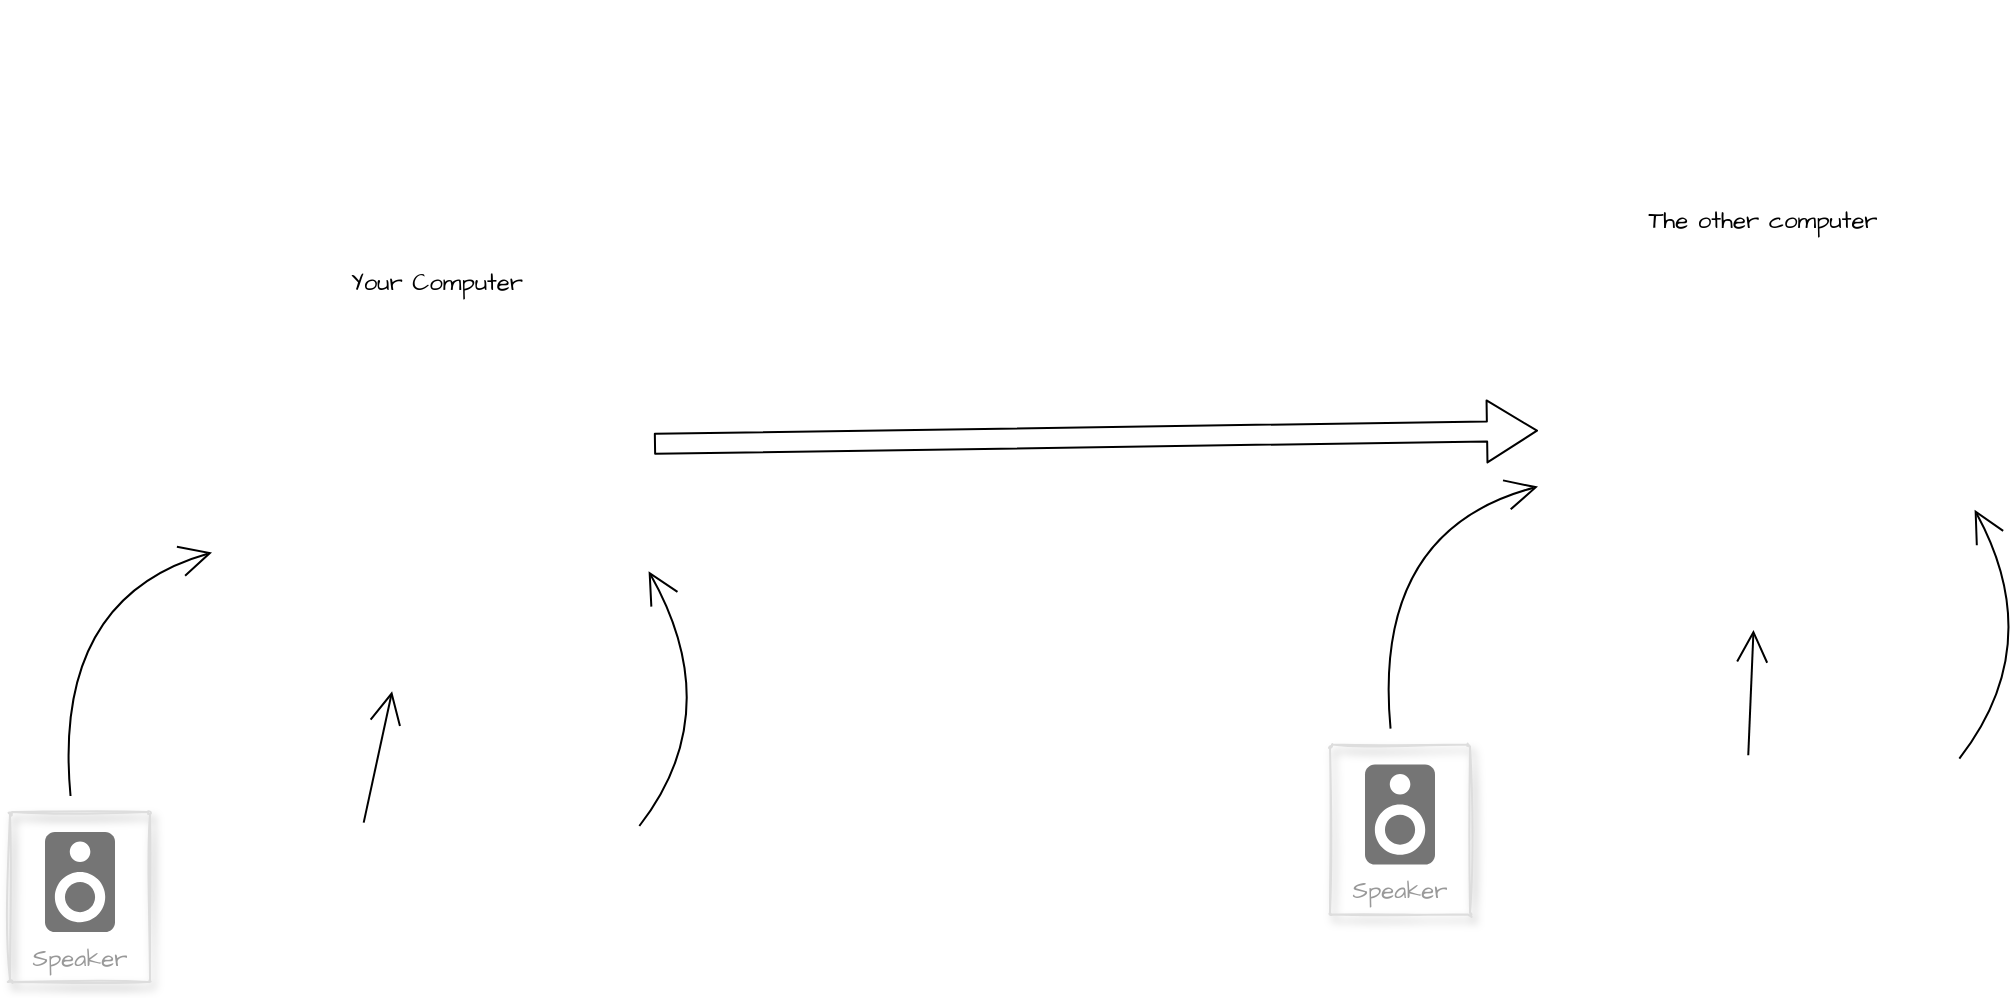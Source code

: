 <mxfile version="20.2.3" type="device" pages="2"><diagram id="OZQ793R6rnY-U6DeA2eG" name="Page-1"><mxGraphModel dx="2785" dy="1044" grid="0" gridSize="10" guides="1" tooltips="1" connect="1" arrows="1" fold="1" page="0" pageScale="1" pageWidth="827" pageHeight="1169" math="0" shadow="0"><root><mxCell id="0"/><mxCell id="1" parent="0"/><mxCell id="QvvyXMR4rzcN9wWP2kk7-1" value="&lt;font data-font-src=&quot;https://fonts.googleapis.com/css?family=Architects+Daughter&quot; face=&quot;Architects Daughter&quot;&gt;Your Computer&lt;/font&gt;" style="shape=mxgraph.cisco.computers_and_peripherals.pc;html=1;pointerEvents=1;dashed=0;fillColor=none;strokeColor=#ffffff;strokeWidth=1;verticalLabelPosition=top;verticalAlign=bottom;align=center;outlineConnect=0;hachureGap=4;sketch=1;labelPosition=center;" vertex="1" parent="1"><mxGeometry x="-398" y="313" width="208" height="186.67" as="geometry"/></mxCell><mxCell id="QvvyXMR4rzcN9wWP2kk7-4" value="" style="points=[[0,0.5,0],[0.19,0.02,0],[0.59,0,0],[0.985,0.02,0],[1,0.5,0],[0.985,0.98,0],[0.59,1,0],[0.19,0.98,0]];verticalLabelPosition=bottom;sketch=0;html=1;verticalAlign=top;aspect=fixed;align=center;pointerEvents=1;shape=mxgraph.cisco19.camera;fillColor=none;strokeColor=none;hachureGap=4;fontFamily=Architects Daughter;fontSource=https%3A%2F%2Ffonts.googleapis.com%2Fcss%3Ffamily%3DArchitects%2BDaughter;fontColor=#FFFFFF;" vertex="1" parent="1"><mxGeometry x="-356" y="162" width="90" height="50" as="geometry"/></mxCell><mxCell id="QvvyXMR4rzcN9wWP2kk7-14" style="edgeStyle=none;curved=1;rounded=0;orthogonalLoop=1;jettySize=auto;html=1;entryX=1.011;entryY=0.721;entryDx=0;entryDy=0;entryPerimeter=0;fontFamily=Architects Daughter;fontSource=https%3A%2F%2Ffonts.googleapis.com%2Fcss%3Ffamily%3DArchitects%2BDaughter;fontColor=#FFFFFF;endArrow=open;startSize=14;endSize=14;sourcePerimeterSpacing=8;targetPerimeterSpacing=8;" edge="1" parent="1" source="QvvyXMR4rzcN9wWP2kk7-6" target="QvvyXMR4rzcN9wWP2kk7-1"><mxGeometry relative="1" as="geometry"><Array as="points"><mxPoint x="-148" y="518"/></Array></mxGeometry></mxCell><mxCell id="QvvyXMR4rzcN9wWP2kk7-6" value="camera" style="html=1;verticalLabelPosition=bottom;align=center;labelBackgroundColor=none;verticalAlign=top;strokeWidth=1;strokeColor=#FFFFFF;shadow=0;dashed=0;shape=mxgraph.ios7.icons.camera;sketch=1;hachureGap=4;fontFamily=Architects Daughter;fontSource=https%3A%2F%2Ffonts.googleapis.com%2Fcss%3Ffamily%3DArchitects%2BDaughter;fontColor=#FFFFFF;fillColor=none;" vertex="1" parent="1"><mxGeometry x="-239" y="583.0" width="54" height="34.6" as="geometry"/></mxCell><mxCell id="QvvyXMR4rzcN9wWP2kk7-7" value="Microphone" style="html=1;verticalLabelPosition=bottom;align=center;labelBackgroundColor=none;verticalAlign=top;strokeWidth=1;strokeColor=#FFFFFF;shadow=0;dashed=0;shape=mxgraph.ios7.icons.microphone;sketch=1;hachureGap=4;fontFamily=Architects Daughter;fontSource=https%3A%2F%2Ffonts.googleapis.com%2Fcss%3Ffamily%3DArchitects%2BDaughter;fontColor=#FFFFFF;fillColor=none;" vertex="1" parent="1"><mxGeometry x="-349" y="581.3" width="26" height="38" as="geometry"/></mxCell><mxCell id="QvvyXMR4rzcN9wWP2kk7-15" style="edgeStyle=none;curved=1;rounded=0;orthogonalLoop=1;jettySize=auto;html=1;fontFamily=Architects Daughter;fontSource=https%3A%2F%2Ffonts.googleapis.com%2Fcss%3Ffamily%3DArchitects%2BDaughter;fontColor=#FFFFFF;endArrow=open;startSize=14;endSize=14;sourcePerimeterSpacing=8;targetPerimeterSpacing=8;" edge="1" parent="1" source="QvvyXMR4rzcN9wWP2kk7-8" target="QvvyXMR4rzcN9wWP2kk7-1"><mxGeometry relative="1" as="geometry"><Array as="points"><mxPoint x="-486" y="461"/></Array></mxGeometry></mxCell><mxCell id="QvvyXMR4rzcN9wWP2kk7-8" value="Speaker" style="strokeColor=#dddddd;shadow=1;strokeWidth=1;rounded=1;absoluteArcSize=1;arcSize=2;labelPosition=center;verticalLabelPosition=middle;align=center;verticalAlign=bottom;spacingLeft=0;fontColor=#999999;fontSize=12;whiteSpace=wrap;spacingBottom=2;sketch=1;hachureGap=4;fontFamily=Architects Daughter;fontSource=https%3A%2F%2Ffonts.googleapis.com%2Fcss%3Ffamily%3DArchitects%2BDaughter;fillColor=none;" vertex="1" parent="1"><mxGeometry x="-507" y="568" width="70" height="85" as="geometry"/></mxCell><mxCell id="QvvyXMR4rzcN9wWP2kk7-9" value="" style="sketch=0;dashed=0;connectable=0;html=1;fillColor=#757575;strokeColor=none;shape=mxgraph.gcp2.speaker;part=1;hachureGap=4;fontFamily=Architects Daughter;fontSource=https%3A%2F%2Ffonts.googleapis.com%2Fcss%3Ffamily%3DArchitects%2BDaughter;fontColor=#FFFFFF;" vertex="1" parent="QvvyXMR4rzcN9wWP2kk7-8"><mxGeometry x="0.5" width="35" height="50" relative="1" as="geometry"><mxPoint x="-17.5" y="10" as="offset"/></mxGeometry></mxCell><mxCell id="QvvyXMR4rzcN9wWP2kk7-16" value="" style="edgeStyle=none;orthogonalLoop=1;jettySize=auto;html=1;rounded=0;fontFamily=Architects Daughter;fontSource=https%3A%2F%2Ffonts.googleapis.com%2Fcss%3Ffamily%3DArchitects%2BDaughter;fontColor=#FFFFFF;endArrow=open;startSize=14;endSize=14;sourcePerimeterSpacing=8;targetPerimeterSpacing=8;curved=1;" edge="1" parent="1" source="QvvyXMR4rzcN9wWP2kk7-7" target="QvvyXMR4rzcN9wWP2kk7-1"><mxGeometry width="120" relative="1" as="geometry"><mxPoint x="-486" y="514" as="sourcePoint"/><mxPoint x="-366" y="514" as="targetPoint"/><Array as="points"/></mxGeometry></mxCell><mxCell id="QvvyXMR4rzcN9wWP2kk7-20" value="&lt;font data-font-src=&quot;https://fonts.googleapis.com/css?family=Architects+Daughter&quot; face=&quot;Architects Daughter&quot;&gt;The other computer&lt;/font&gt;" style="shape=mxgraph.cisco.computers_and_peripherals.pc;html=1;pointerEvents=1;dashed=0;fillColor=none;strokeColor=#ffffff;strokeWidth=1;verticalLabelPosition=top;verticalAlign=bottom;align=center;outlineConnect=0;hachureGap=4;sketch=1;labelPosition=center;" vertex="1" parent="1"><mxGeometry x="265" y="282.3" width="208" height="186.67" as="geometry"/></mxCell><mxCell id="QvvyXMR4rzcN9wWP2kk7-21" style="edgeStyle=none;curved=1;rounded=0;orthogonalLoop=1;jettySize=auto;html=1;entryX=1.011;entryY=0.721;entryDx=0;entryDy=0;entryPerimeter=0;fontFamily=Architects Daughter;fontSource=https%3A%2F%2Ffonts.googleapis.com%2Fcss%3Ffamily%3DArchitects%2BDaughter;fontColor=#FFFFFF;endArrow=open;startSize=14;endSize=14;sourcePerimeterSpacing=8;targetPerimeterSpacing=8;" edge="1" parent="1" source="QvvyXMR4rzcN9wWP2kk7-22" target="QvvyXMR4rzcN9wWP2kk7-20"><mxGeometry relative="1" as="geometry"><Array as="points"><mxPoint x="512" y="484.3"/></Array></mxGeometry></mxCell><mxCell id="QvvyXMR4rzcN9wWP2kk7-22" value="camera" style="html=1;verticalLabelPosition=bottom;align=center;labelBackgroundColor=none;verticalAlign=top;strokeWidth=1;strokeColor=#FFFFFF;shadow=0;dashed=0;shape=mxgraph.ios7.icons.camera;sketch=1;hachureGap=4;fontFamily=Architects Daughter;fontSource=https%3A%2F%2Ffonts.googleapis.com%2Fcss%3Ffamily%3DArchitects%2BDaughter;fontColor=#FFFFFF;fillColor=none;" vertex="1" parent="1"><mxGeometry x="421" y="549.3" width="54" height="34.6" as="geometry"/></mxCell><mxCell id="QvvyXMR4rzcN9wWP2kk7-23" value="Microphone" style="html=1;verticalLabelPosition=bottom;align=center;labelBackgroundColor=none;verticalAlign=top;strokeWidth=1;strokeColor=#FFFFFF;shadow=0;dashed=0;shape=mxgraph.ios7.icons.microphone;sketch=1;hachureGap=4;fontFamily=Architects Daughter;fontSource=https%3A%2F%2Ffonts.googleapis.com%2Fcss%3Ffamily%3DArchitects%2BDaughter;fontColor=#FFFFFF;fillColor=none;" vertex="1" parent="1"><mxGeometry x="348" y="547.6" width="26" height="38" as="geometry"/></mxCell><mxCell id="QvvyXMR4rzcN9wWP2kk7-24" style="edgeStyle=none;curved=1;rounded=0;orthogonalLoop=1;jettySize=auto;html=1;fontFamily=Architects Daughter;fontSource=https%3A%2F%2Ffonts.googleapis.com%2Fcss%3Ffamily%3DArchitects%2BDaughter;fontColor=#FFFFFF;endArrow=open;startSize=14;endSize=14;sourcePerimeterSpacing=8;targetPerimeterSpacing=8;" edge="1" parent="1" source="QvvyXMR4rzcN9wWP2kk7-25" target="QvvyXMR4rzcN9wWP2kk7-20"><mxGeometry relative="1" as="geometry"><Array as="points"><mxPoint x="174" y="427.3"/></Array></mxGeometry></mxCell><mxCell id="QvvyXMR4rzcN9wWP2kk7-25" value="Speaker" style="strokeColor=#dddddd;shadow=1;strokeWidth=1;rounded=1;absoluteArcSize=1;arcSize=2;labelPosition=center;verticalLabelPosition=middle;align=center;verticalAlign=bottom;spacingLeft=0;fontColor=#999999;fontSize=12;whiteSpace=wrap;spacingBottom=2;sketch=1;hachureGap=4;fontFamily=Architects Daughter;fontSource=https%3A%2F%2Ffonts.googleapis.com%2Fcss%3Ffamily%3DArchitects%2BDaughter;fillColor=none;" vertex="1" parent="1"><mxGeometry x="153" y="534.3" width="70" height="85" as="geometry"/></mxCell><mxCell id="QvvyXMR4rzcN9wWP2kk7-26" value="" style="sketch=0;dashed=0;connectable=0;html=1;fillColor=#757575;strokeColor=none;shape=mxgraph.gcp2.speaker;part=1;hachureGap=4;fontFamily=Architects Daughter;fontSource=https%3A%2F%2Ffonts.googleapis.com%2Fcss%3Ffamily%3DArchitects%2BDaughter;fontColor=#FFFFFF;" vertex="1" parent="QvvyXMR4rzcN9wWP2kk7-25"><mxGeometry x="0.5" width="35" height="50" relative="1" as="geometry"><mxPoint x="-17.5" y="10" as="offset"/></mxGeometry></mxCell><mxCell id="QvvyXMR4rzcN9wWP2kk7-27" value="" style="edgeStyle=none;orthogonalLoop=1;jettySize=auto;html=1;rounded=0;fontFamily=Architects Daughter;fontSource=https%3A%2F%2Ffonts.googleapis.com%2Fcss%3Ffamily%3DArchitects%2BDaughter;fontColor=#FFFFFF;endArrow=open;startSize=14;endSize=14;sourcePerimeterSpacing=8;targetPerimeterSpacing=8;curved=1;" edge="1" parent="1" source="QvvyXMR4rzcN9wWP2kk7-23" target="QvvyXMR4rzcN9wWP2kk7-20"><mxGeometry width="120" relative="1" as="geometry"><mxPoint x="174" y="480.3" as="sourcePoint"/><mxPoint x="294" y="480.3" as="targetPoint"/><Array as="points"/></mxGeometry></mxCell><mxCell id="QvvyXMR4rzcN9wWP2kk7-28" value="" style="edgeStyle=none;orthogonalLoop=1;jettySize=auto;html=1;shape=flexArrow;rounded=1;startSize=8;endSize=8;fontFamily=Architects Daughter;fontSource=https%3A%2F%2Ffonts.googleapis.com%2Fcss%3Ffamily%3DArchitects%2BDaughter;fontColor=#FFFFFF;endArrow=open;sourcePerimeterSpacing=8;targetPerimeterSpacing=8;curved=1;exitX=1.024;exitY=0.38;exitDx=0;exitDy=0;exitPerimeter=0;" edge="1" parent="1" source="QvvyXMR4rzcN9wWP2kk7-1" target="QvvyXMR4rzcN9wWP2kk7-20"><mxGeometry width="140" relative="1" as="geometry"><mxPoint x="1" y="450" as="sourcePoint"/><mxPoint x="141" y="450" as="targetPoint"/><Array as="points"/></mxGeometry></mxCell></root></mxGraphModel></diagram><diagram name="Copy of Page-1" id="4mkYtFhUFpqLB0H2aZn4"><mxGraphModel dx="3943" dy="2053" grid="0" gridSize="10" guides="1" tooltips="1" connect="1" arrows="1" fold="1" page="0" pageScale="1" pageWidth="827" pageHeight="1169" math="0" shadow="0"><root><mxCell id="LURJaBZs7qJb_lsqh4Qf-0"/><mxCell id="LURJaBZs7qJb_lsqh4Qf-1" parent="LURJaBZs7qJb_lsqh4Qf-0"/><mxCell id="sMBpQMi7EmXb3lQ1TnFq-13" style="edgeStyle=none;curved=1;rounded=0;orthogonalLoop=1;jettySize=auto;html=1;fontFamily=Architects Daughter;fontSource=https%3A%2F%2Ffonts.googleapis.com%2Fcss%3Ffamily%3DArchitects%2BDaughter;fontColor=#FFFFFF;endArrow=open;startSize=14;endSize=14;sourcePerimeterSpacing=8;targetPerimeterSpacing=8;" edge="1" parent="LURJaBZs7qJb_lsqh4Qf-1" source="LURJaBZs7qJb_lsqh4Qf-2" target="sMBpQMi7EmXb3lQ1TnFq-12"><mxGeometry relative="1" as="geometry"/></mxCell><mxCell id="LURJaBZs7qJb_lsqh4Qf-2" value="&lt;font data-font-src=&quot;https://fonts.googleapis.com/css?family=Architects+Daughter&quot; face=&quot;Architects Daughter&quot;&gt;Your Computer&lt;/font&gt;" style="shape=mxgraph.cisco.computers_and_peripherals.pc;html=1;pointerEvents=1;dashed=0;fillColor=none;strokeColor=#ffffff;strokeWidth=1;verticalLabelPosition=top;verticalAlign=bottom;align=center;outlineConnect=0;hachureGap=4;sketch=1;labelPosition=center;" vertex="1" parent="LURJaBZs7qJb_lsqh4Qf-1"><mxGeometry x="-398" y="313" width="208" height="186.67" as="geometry"/></mxCell><mxCell id="LURJaBZs7qJb_lsqh4Qf-3" value="" style="points=[[0,0.5,0],[0.19,0.02,0],[0.59,0,0],[0.985,0.02,0],[1,0.5,0],[0.985,0.98,0],[0.59,1,0],[0.19,0.98,0]];verticalLabelPosition=bottom;sketch=0;html=1;verticalAlign=top;aspect=fixed;align=center;pointerEvents=1;shape=mxgraph.cisco19.camera;fillColor=none;strokeColor=none;hachureGap=4;fontFamily=Architects Daughter;fontSource=https%3A%2F%2Ffonts.googleapis.com%2Fcss%3Ffamily%3DArchitects%2BDaughter;fontColor=#FFFFFF;" vertex="1" parent="LURJaBZs7qJb_lsqh4Qf-1"><mxGeometry x="-356" y="162" width="90" height="50" as="geometry"/></mxCell><mxCell id="LURJaBZs7qJb_lsqh4Qf-4" style="edgeStyle=none;curved=1;rounded=0;orthogonalLoop=1;jettySize=auto;html=1;entryX=1.011;entryY=0.721;entryDx=0;entryDy=0;entryPerimeter=0;fontFamily=Architects Daughter;fontSource=https%3A%2F%2Ffonts.googleapis.com%2Fcss%3Ffamily%3DArchitects%2BDaughter;fontColor=#FFFFFF;endArrow=open;startSize=14;endSize=14;sourcePerimeterSpacing=8;targetPerimeterSpacing=8;" edge="1" parent="LURJaBZs7qJb_lsqh4Qf-1" source="LURJaBZs7qJb_lsqh4Qf-5" target="LURJaBZs7qJb_lsqh4Qf-2"><mxGeometry relative="1" as="geometry"><Array as="points"><mxPoint x="-148" y="518"/></Array></mxGeometry></mxCell><mxCell id="LURJaBZs7qJb_lsqh4Qf-5" value="camera" style="html=1;verticalLabelPosition=bottom;align=center;labelBackgroundColor=none;verticalAlign=top;strokeWidth=1;strokeColor=#FFFFFF;shadow=0;dashed=0;shape=mxgraph.ios7.icons.camera;sketch=1;hachureGap=4;fontFamily=Architects Daughter;fontSource=https%3A%2F%2Ffonts.googleapis.com%2Fcss%3Ffamily%3DArchitects%2BDaughter;fontColor=#FFFFFF;fillColor=none;" vertex="1" parent="LURJaBZs7qJb_lsqh4Qf-1"><mxGeometry x="-239" y="583.0" width="54" height="34.6" as="geometry"/></mxCell><mxCell id="sMBpQMi7EmXb3lQ1TnFq-0" value="Bluetooth Headset" style="verticalLabelPosition=bottom;shadow=0;dashed=0;align=center;html=1;verticalAlign=top;shape=mxgraph.electrical.radio.headphones;pointerEvents=1;labelBackgroundColor=none;sketch=0;hachureGap=4;fontFamily=Architects Daughter;fontSource=https%3A%2F%2Ffonts.googleapis.com%2Fcss%3Ffamily%3DArchitects%2BDaughter;fontColor=#FFFFFF;strokeColor=#FFFFFF;strokeWidth=1;fillColor=none;" vertex="1" parent="LURJaBZs7qJb_lsqh4Qf-1"><mxGeometry x="-470" y="704" width="66" height="56" as="geometry"/></mxCell><mxCell id="sMBpQMi7EmXb3lQ1TnFq-2" value="" style="html=1;verticalLabelPosition=bottom;align=center;labelBackgroundColor=#ffffff;verticalAlign=top;strokeWidth=1;strokeColor=#FFFFFF;shadow=0;dashed=0;shape=mxgraph.ios7.icons.wifi;pointerEvents=1;sketch=1;hachureGap=4;fontFamily=Architects Daughter;fontSource=https%3A%2F%2Ffonts.googleapis.com%2Fcss%3Ffamily%3DArchitects%2BDaughter;fontColor=#FFFFFF;fillColor=none;" vertex="1" parent="LURJaBZs7qJb_lsqh4Qf-1"><mxGeometry x="-459" y="649" width="49.7" height="41" as="geometry"/></mxCell><mxCell id="sMBpQMi7EmXb3lQ1TnFq-3" value="" style="html=1;verticalLabelPosition=bottom;align=center;labelBackgroundColor=#ffffff;verticalAlign=top;strokeWidth=1;strokeColor=#FFFFFF;shadow=0;dashed=0;shape=mxgraph.ios7.icons.wifi;pointerEvents=1;sketch=1;hachureGap=4;fontFamily=Architects Daughter;fontSource=https%3A%2F%2Ffonts.googleapis.com%2Fcss%3Ffamily%3DArchitects%2BDaughter;fontColor=#FFFFFF;fillColor=none;rotation=-180;" vertex="1" parent="LURJaBZs7qJb_lsqh4Qf-1"><mxGeometry x="-456" y="583.9" width="49.7" height="41" as="geometry"/></mxCell><mxCell id="sMBpQMi7EmXb3lQ1TnFq-5" style="edgeStyle=none;curved=1;rounded=0;orthogonalLoop=1;jettySize=auto;html=1;fontFamily=Architects Daughter;fontSource=https%3A%2F%2Ffonts.googleapis.com%2Fcss%3Ffamily%3DArchitects%2BDaughter;fontColor=#FFFFFF;endArrow=open;startSize=14;endSize=14;sourcePerimeterSpacing=8;targetPerimeterSpacing=8;entryX=-0.01;entryY=0.739;entryDx=0;entryDy=0;entryPerimeter=0;" edge="1" parent="LURJaBZs7qJb_lsqh4Qf-1" source="sMBpQMi7EmXb3lQ1TnFq-4" target="LURJaBZs7qJb_lsqh4Qf-2"><mxGeometry relative="1" as="geometry"><Array as="points"><mxPoint x="-457" y="468"/></Array></mxGeometry></mxCell><mxCell id="sMBpQMi7EmXb3lQ1TnFq-4" value="" style="html=1;verticalLabelPosition=bottom;align=center;labelBackgroundColor=#ffffff;verticalAlign=top;strokeWidth=2;strokeColor=#FFFFFF;shadow=0;dashed=0;shape=mxgraph.ios7.icons.bluetooth;pointerEvents=1;sketch=1;hachureGap=4;fontFamily=Architects Daughter;fontSource=https%3A%2F%2Ffonts.googleapis.com%2Fcss%3Ffamily%3DArchitects%2BDaughter;fontColor=#FFFFFF;fillColor=none;" vertex="1" parent="LURJaBZs7qJb_lsqh4Qf-1"><mxGeometry x="-435" y="544" width="15" height="28.8" as="geometry"/></mxCell><mxCell id="sMBpQMi7EmXb3lQ1TnFq-6" value="batttery" style="html=1;verticalLabelPosition=bottom;align=center;labelBackgroundColor=none;verticalAlign=top;strokeWidth=1;strokeColor=#FFFFFF;shadow=0;dashed=0;shape=mxgraph.ios7.icons.battery;sketch=1;hachureGap=4;fontFamily=Architects Daughter;fontSource=https%3A%2F%2Ffonts.googleapis.com%2Fcss%3Ffamily%3DArchitects%2BDaughter;fontColor=#FFFFFF;fillColor=none;" vertex="1" parent="LURJaBZs7qJb_lsqh4Qf-1"><mxGeometry x="-386" y="726" width="30" height="12" as="geometry"/></mxCell><mxCell id="sMBpQMi7EmXb3lQ1TnFq-7" value="batttery" style="html=1;verticalLabelPosition=bottom;align=center;labelBackgroundColor=none;verticalAlign=top;strokeWidth=1;strokeColor=#FFFFFF;shadow=0;dashed=0;shape=mxgraph.ios7.icons.battery;sketch=1;hachureGap=4;fontFamily=Architects Daughter;fontSource=https%3A%2F%2Ffonts.googleapis.com%2Fcss%3Ffamily%3DArchitects%2BDaughter;fontColor=#FFFFFF;fillColor=none;" vertex="1" parent="LURJaBZs7qJb_lsqh4Qf-1"><mxGeometry x="-435" y="242" width="64" height="27" as="geometry"/></mxCell><mxCell id="sMBpQMi7EmXb3lQ1TnFq-8" value="" style="shape=actor;whiteSpace=wrap;html=1;labelBackgroundColor=none;sketch=1;hachureGap=4;fontFamily=Architects Daughter;fontSource=https%3A%2F%2Ffonts.googleapis.com%2Fcss%3Ffamily%3DArchitects%2BDaughter;fontColor=#FFFFFF;strokeColor=#FFFFFF;strokeWidth=1;fillColor=none;" vertex="1" parent="LURJaBZs7qJb_lsqh4Qf-1"><mxGeometry x="-309" y="726" width="105" height="158" as="geometry"/></mxCell><mxCell id="sMBpQMi7EmXb3lQ1TnFq-9" value="" style="html=1;verticalLabelPosition=bottom;align=center;labelBackgroundColor=#ffffff;verticalAlign=top;strokeWidth=1;strokeColor=#FFFFFF;shadow=0;dashed=0;shape=mxgraph.ios7.icons.wifi;pointerEvents=1;sketch=1;hachureGap=4;fontFamily=Architects Daughter;fontSource=https%3A%2F%2Ffonts.googleapis.com%2Fcss%3Ffamily%3DArchitects%2BDaughter;fontColor=#FFFFFF;fillColor=none;rotation=45;" vertex="1" parent="LURJaBZs7qJb_lsqh4Qf-1"><mxGeometry x="-218.58" y="251.08" width="49.7" height="62" as="geometry"/></mxCell><mxCell id="sMBpQMi7EmXb3lQ1TnFq-10" value="" style="html=1;verticalLabelPosition=bottom;align=center;labelBackgroundColor=#ffffff;verticalAlign=top;strokeWidth=1;strokeColor=#FFFFFF;shadow=0;dashed=0;shape=mxgraph.ios7.icons.wifi;pointerEvents=1;sketch=1;hachureGap=4;fontFamily=Architects Daughter;fontSource=https%3A%2F%2Ffonts.googleapis.com%2Fcss%3Ffamily%3DArchitects%2BDaughter;fontColor=#FFFFFF;fillColor=none;rotation=-140;" vertex="1" parent="LURJaBZs7qJb_lsqh4Qf-1"><mxGeometry x="-172.56" y="192.48" width="56" height="62" as="geometry"/></mxCell><mxCell id="sMBpQMi7EmXb3lQ1TnFq-18" style="edgeStyle=none;curved=1;rounded=0;orthogonalLoop=1;jettySize=auto;html=1;fontFamily=Architects Daughter;fontSource=https%3A%2F%2Ffonts.googleapis.com%2Fcss%3Ffamily%3DArchitects%2BDaughter;fontColor=#FFFFFF;endArrow=open;startSize=14;endSize=14;sourcePerimeterSpacing=8;targetPerimeterSpacing=8;" edge="1" parent="LURJaBZs7qJb_lsqh4Qf-1" source="sMBpQMi7EmXb3lQ1TnFq-11" target="sMBpQMi7EmXb3lQ1TnFq-14"><mxGeometry relative="1" as="geometry"><mxPoint x="93.0" y="178.0" as="targetPoint"/></mxGeometry></mxCell><mxCell id="sMBpQMi7EmXb3lQ1TnFq-11" value="&lt;font color=&quot;#ffffff&quot;&gt;Router&lt;/font&gt;" style="fontColor=#0066CC;verticalAlign=top;verticalLabelPosition=bottom;labelPosition=center;align=center;html=1;outlineConnect=0;fillColor=none;strokeColor=#FFFFFF;gradientColor=none;gradientDirection=north;strokeWidth=1;shape=mxgraph.networks.router;labelBackgroundColor=none;sketch=1;hachureGap=4;fontFamily=Architects Daughter;fontSource=https%3A%2F%2Ffonts.googleapis.com%2Fcss%3Ffamily%3DArchitects%2BDaughter;" vertex="1" parent="LURJaBZs7qJb_lsqh4Qf-1"><mxGeometry x="-116.56" y="176.5" width="56" height="21" as="geometry"/></mxCell><mxCell id="sMBpQMi7EmXb3lQ1TnFq-15" style="edgeStyle=none;curved=1;rounded=0;orthogonalLoop=1;jettySize=auto;html=1;fontFamily=Architects Daughter;fontSource=https%3A%2F%2Ffonts.googleapis.com%2Fcss%3Ffamily%3DArchitects%2BDaughter;fontColor=#FFFFFF;endArrow=open;startSize=14;endSize=14;sourcePerimeterSpacing=8;targetPerimeterSpacing=8;entryX=0.133;entryY=1.048;entryDx=0;entryDy=0;entryPerimeter=0;" edge="1" parent="LURJaBZs7qJb_lsqh4Qf-1" source="sMBpQMi7EmXb3lQ1TnFq-12" target="sMBpQMi7EmXb3lQ1TnFq-14"><mxGeometry relative="1" as="geometry"><mxPoint x="94.8" y="311.77" as="targetPoint"/></mxGeometry></mxCell><mxCell id="sMBpQMi7EmXb3lQ1TnFq-12" value="" style="sketch=1;pointerEvents=1;shadow=0;dashed=0;html=1;strokeColor=default;fillColor=none;aspect=fixed;labelPosition=center;verticalLabelPosition=bottom;verticalAlign=top;align=center;outlineConnect=0;shape=mxgraph.vvd.web_browser;labelBackgroundColor=none;hachureGap=4;fontFamily=Architects Daughter;fontSource=https%3A%2F%2Ffonts.googleapis.com%2Fcss%3Ffamily%3DArchitects%2BDaughter;fontColor=#FFFFFF;" vertex="1" parent="LURJaBZs7qJb_lsqh4Qf-1"><mxGeometry x="-52" y="378" width="94" height="66.74" as="geometry"/></mxCell><mxCell id="sMBpQMi7EmXb3lQ1TnFq-14" value="Hfg Server" style="fontColor=#FFFFFF;verticalAlign=top;verticalLabelPosition=bottom;labelPosition=center;align=center;html=1;outlineConnect=0;fillColor=none;strokeColor=#FFFFFF;gradientColor=none;gradientDirection=north;strokeWidth=1;shape=mxgraph.networks.server;labelBackgroundColor=none;sketch=1;hachureGap=4;fontFamily=Architects Daughter;fontSource=https%3A%2F%2Ffonts.googleapis.com%2Fcss%3Ffamily%3DArchitects%2BDaughter;" vertex="1" parent="LURJaBZs7qJb_lsqh4Qf-1"><mxGeometry x="270" y="128" width="111" height="111" as="geometry"/></mxCell><mxCell id="sMBpQMi7EmXb3lQ1TnFq-33" style="edgeStyle=none;curved=1;rounded=0;orthogonalLoop=1;jettySize=auto;html=1;entryX=0.525;entryY=0.009;entryDx=0;entryDy=0;entryPerimeter=0;fontFamily=Architects Daughter;fontSource=https%3A%2F%2Ffonts.googleapis.com%2Fcss%3Ffamily%3DArchitects%2BDaughter;fontColor=#FFFFFF;endArrow=open;startSize=14;endSize=14;sourcePerimeterSpacing=8;targetPerimeterSpacing=8;" edge="1" parent="LURJaBZs7qJb_lsqh4Qf-1" source="sMBpQMi7EmXb3lQ1TnFq-14" target="sMBpQMi7EmXb3lQ1TnFq-20"><mxGeometry relative="1" as="geometry"><mxPoint x="318.0" y="325" as="sourcePoint"/></mxGeometry></mxCell><mxCell id="sMBpQMi7EmXb3lQ1TnFq-31" value="" style="group" vertex="1" connectable="0" parent="LURJaBZs7qJb_lsqh4Qf-1"><mxGeometry x="95" y="480" width="431" height="330" as="geometry"/></mxCell><mxCell id="sMBpQMi7EmXb3lQ1TnFq-20" value="" style="strokeWidth=1;shadow=0;dashed=0;align=center;html=1;shape=mxgraph.mockup.containers.browserWindow;rSize=0;strokeColor=default;strokeColor2=#008cff;strokeColor3=#c4c4c4;mainText=,;recursiveResize=0;labelBackgroundColor=none;sketch=1;hachureGap=4;fontFamily=Architects Daughter;fontSource=https%3A%2F%2Ffonts.googleapis.com%2Fcss%3Ffamily%3DArchitects%2BDaughter;fontColor=#FFFFFF;fillColor=default;" vertex="1" parent="sMBpQMi7EmXb3lQ1TnFq-31"><mxGeometry width="431" height="330" as="geometry"/></mxCell><mxCell id="sMBpQMi7EmXb3lQ1TnFq-26" value="" style="rounded=0;whiteSpace=wrap;html=1;labelBackgroundColor=none;sketch=1;hachureGap=4;fontFamily=Architects Daughter;fontSource=https%3A%2F%2Ffonts.googleapis.com%2Fcss%3Ffamily%3DArchitects%2BDaughter;fontColor=#FFFFFF;strokeColor=default;strokeWidth=1;fillColor=default;" vertex="1" parent="sMBpQMi7EmXb3lQ1TnFq-20"><mxGeometry x="239.01" y="124" width="163.78" height="185.16" as="geometry"/></mxCell><mxCell id="sMBpQMi7EmXb3lQ1TnFq-25" value="" style="rounded=0;whiteSpace=wrap;html=1;labelBackgroundColor=none;sketch=1;hachureGap=4;fontFamily=Architects Daughter;fontSource=https%3A%2F%2Ffonts.googleapis.com%2Fcss%3Ffamily%3DArchitects%2BDaughter;fontColor=#FFFFFF;strokeColor=default;strokeWidth=1;fillColor=default;" vertex="1" parent="sMBpQMi7EmXb3lQ1TnFq-20"><mxGeometry x="58.038" y="123" width="148.842" height="186.16" as="geometry"/></mxCell><mxCell id="sMBpQMi7EmXb3lQ1TnFq-21" value="Page 1" style="strokeWidth=1;shadow=0;dashed=0;align=center;html=1;shape=mxgraph.mockup.containers.anchor;fontSize=17;fontColor=#666666;align=left;labelBackgroundColor=none;sketch=1;hachureGap=4;fontFamily=Architects Daughter;fontSource=https%3A%2F%2Ffonts.googleapis.com%2Fcss%3Ffamily%3DArchitects%2BDaughter;fillColor=none;" vertex="1" parent="sMBpQMi7EmXb3lQ1TnFq-20"><mxGeometry x="65.998" y="14.001" width="86.2" height="22.579" as="geometry"/></mxCell><mxCell id="sMBpQMi7EmXb3lQ1TnFq-23" value="" style="shape=actor;whiteSpace=wrap;html=1;labelBackgroundColor=none;sketch=1;hachureGap=4;fontFamily=Architects Daughter;fontSource=https%3A%2F%2Ffonts.googleapis.com%2Fcss%3Ffamily%3DArchitects%2BDaughter;fontColor=#FFFFFF;strokeColor=#FFFFFF;strokeWidth=1;fillColor=none;" vertex="1" parent="sMBpQMi7EmXb3lQ1TnFq-20"><mxGeometry x="260.951" y="131.132" width="119.113" height="159.789" as="geometry"/></mxCell><mxCell id="sMBpQMi7EmXb3lQ1TnFq-24" value="" style="shape=actor;whiteSpace=wrap;html=1;labelBackgroundColor=none;sketch=1;hachureGap=4;fontFamily=Architects Daughter;fontSource=https%3A%2F%2Ffonts.googleapis.com%2Fcss%3Ffamily%3DArchitects%2BDaughter;fontColor=#FFFFFF;strokeColor=#FFFFFF;strokeWidth=1;fillColor=none;" vertex="1" parent="sMBpQMi7EmXb3lQ1TnFq-20"><mxGeometry x="73.26" y="134" width="106.979" height="154.32" as="geometry"/></mxCell><mxCell id="sMBpQMi7EmXb3lQ1TnFq-27" value="" style="ellipse;whiteSpace=wrap;html=1;aspect=fixed;labelBackgroundColor=none;sketch=1;hachureGap=4;fontFamily=Architects Daughter;fontSource=https%3A%2F%2Ffonts.googleapis.com%2Fcss%3Ffamily%3DArchitects%2BDaughter;fontColor=#FFFFFF;strokeColor=default;strokeWidth=1;fillColor=#FFFFFF;" vertex="1" parent="sMBpQMi7EmXb3lQ1TnFq-20"><mxGeometry x="184.155" y="293.526" width="22.725" height="22.725" as="geometry"/></mxCell><mxCell id="sMBpQMi7EmXb3lQ1TnFq-28" value="" style="ellipse;whiteSpace=wrap;html=1;aspect=fixed;labelBackgroundColor=none;sketch=1;hachureGap=4;fontFamily=Architects Daughter;fontSource=https%3A%2F%2Ffonts.googleapis.com%2Fcss%3Ffamily%3DArchitects%2BDaughter;fontColor=#FFFFFF;strokeColor=default;strokeWidth=1;fillColor=#FFFFFF;" vertex="1" parent="sMBpQMi7EmXb3lQ1TnFq-31"><mxGeometry x="212.365" y="294.395" width="22.725" height="22.725" as="geometry"/></mxCell><mxCell id="sMBpQMi7EmXb3lQ1TnFq-29" value="" style="ellipse;whiteSpace=wrap;html=1;aspect=fixed;labelBackgroundColor=none;sketch=1;hachureGap=4;fontFamily=Architects Daughter;fontSource=https%3A%2F%2Ffonts.googleapis.com%2Fcss%3Ffamily%3DArchitects%2BDaughter;fontColor=#FFFFFF;strokeColor=#F0F0F0;strokeWidth=1;fillColor=#FFFFFF;" vertex="1" parent="sMBpQMi7EmXb3lQ1TnFq-31"><mxGeometry x="242.927" y="294.395" width="22.725" height="22.725" as="geometry"/></mxCell><mxCell id="sMBpQMi7EmXb3lQ1TnFq-22" value="https://www.draw.io" style="strokeWidth=1;shadow=0;dashed=0;align=center;html=1;shape=mxgraph.mockup.containers.anchor;rSize=0;fontSize=17;fontColor=#666666;align=left;labelBackgroundColor=none;sketch=1;hachureGap=4;fontFamily=Architects Daughter;fontSource=https%3A%2F%2Ffonts.googleapis.com%2Fcss%3Ffamily%3DArchitects%2BDaughter;fillColor=none;" vertex="1" parent="sMBpQMi7EmXb3lQ1TnFq-31"><mxGeometry x="139.003" y="61.995" width="195.909" height="22.579" as="geometry"/></mxCell><mxCell id="sMBpQMi7EmXb3lQ1TnFq-32" value="" style="edgeStyle=none;orthogonalLoop=1;jettySize=auto;html=1;rounded=0;fontFamily=Architects Daughter;fontSource=https%3A%2F%2Ffonts.googleapis.com%2Fcss%3Ffamily%3DArchitects%2BDaughter;fontColor=#FFFFFF;endArrow=open;startSize=14;endSize=14;sourcePerimeterSpacing=8;targetPerimeterSpacing=8;curved=1;" edge="1" parent="LURJaBZs7qJb_lsqh4Qf-1"><mxGeometry width="120" relative="1" as="geometry"><mxPoint x="-431" y="487" as="sourcePoint"/><mxPoint x="-311" y="487" as="targetPoint"/><Array as="points"/></mxGeometry></mxCell><mxCell id="sMBpQMi7EmXb3lQ1TnFq-34" style="edgeStyle=none;curved=1;rounded=0;orthogonalLoop=1;jettySize=auto;html=1;fontFamily=Architects Daughter;fontSource=https%3A%2F%2Ffonts.googleapis.com%2Fcss%3Ffamily%3DArchitects%2BDaughter;fontColor=#FFFFFF;endArrow=open;startSize=14;endSize=14;sourcePerimeterSpacing=8;targetPerimeterSpacing=8;" edge="1" parent="LURJaBZs7qJb_lsqh4Qf-1" source="sMBpQMi7EmXb3lQ1TnFq-35" target="sMBpQMi7EmXb3lQ1TnFq-50"><mxGeometry relative="1" as="geometry"/></mxCell><mxCell id="sMBpQMi7EmXb3lQ1TnFq-35" value="&lt;font data-font-src=&quot;https://fonts.googleapis.com/css?family=Architects+Daughter&quot; face=&quot;Architects Daughter&quot;&gt;Your Computer&lt;/font&gt;" style="shape=mxgraph.cisco.computers_and_peripherals.pc;html=1;pointerEvents=1;dashed=0;fillColor=none;strokeColor=#ffffff;strokeWidth=1;verticalLabelPosition=top;verticalAlign=bottom;align=center;outlineConnect=0;hachureGap=4;sketch=1;labelPosition=center;flipH=1;" vertex="1" parent="LURJaBZs7qJb_lsqh4Qf-1"><mxGeometry x="735" y="348.4" width="208" height="186.67" as="geometry"/></mxCell><mxCell id="sMBpQMi7EmXb3lQ1TnFq-37" style="edgeStyle=none;curved=1;rounded=0;orthogonalLoop=1;jettySize=auto;html=1;fontFamily=Architects Daughter;fontSource=https%3A%2F%2Ffonts.googleapis.com%2Fcss%3Ffamily%3DArchitects%2BDaughter;fontColor=#FFFFFF;endArrow=open;startSize=14;endSize=14;sourcePerimeterSpacing=8;targetPerimeterSpacing=8;" edge="1" parent="LURJaBZs7qJb_lsqh4Qf-1" source="sMBpQMi7EmXb3lQ1TnFq-38" target="sMBpQMi7EmXb3lQ1TnFq-35"><mxGeometry relative="1" as="geometry"><Array as="points"><mxPoint x="937" y="582"/></Array></mxGeometry></mxCell><mxCell id="sMBpQMi7EmXb3lQ1TnFq-38" value="camera" style="html=1;verticalLabelPosition=bottom;align=center;labelBackgroundColor=none;verticalAlign=top;strokeWidth=1;strokeColor=#FFFFFF;shadow=0;dashed=0;shape=mxgraph.ios7.icons.camera;sketch=1;hachureGap=4;fontFamily=Architects Daughter;fontSource=https%3A%2F%2Ffonts.googleapis.com%2Fcss%3Ffamily%3DArchitects%2BDaughter;fontColor=#FFFFFF;fillColor=none;flipH=1;" vertex="1" parent="LURJaBZs7qJb_lsqh4Qf-1"><mxGeometry x="894" y="618.4" width="54" height="34.6" as="geometry"/></mxCell><mxCell id="sMBpQMi7EmXb3lQ1TnFq-39" value="Bluetooth Headset" style="verticalLabelPosition=bottom;shadow=0;dashed=0;align=center;html=1;verticalAlign=top;shape=mxgraph.electrical.radio.headphones;pointerEvents=1;labelBackgroundColor=none;sketch=0;hachureGap=4;fontFamily=Architects Daughter;fontSource=https%3A%2F%2Ffonts.googleapis.com%2Fcss%3Ffamily%3DArchitects%2BDaughter;fontColor=#FFFFFF;strokeColor=#FFFFFF;strokeWidth=1;fillColor=none;flipH=1;" vertex="1" parent="LURJaBZs7qJb_lsqh4Qf-1"><mxGeometry x="1061" y="697" width="66" height="56" as="geometry"/></mxCell><mxCell id="sMBpQMi7EmXb3lQ1TnFq-40" value="" style="html=1;verticalLabelPosition=bottom;align=center;labelBackgroundColor=#ffffff;verticalAlign=top;strokeWidth=1;strokeColor=#FFFFFF;shadow=0;dashed=0;shape=mxgraph.ios7.icons.wifi;pointerEvents=1;sketch=1;hachureGap=4;fontFamily=Architects Daughter;fontSource=https%3A%2F%2Ffonts.googleapis.com%2Fcss%3Ffamily%3DArchitects%2BDaughter;fontColor=#FFFFFF;fillColor=none;flipH=1;" vertex="1" parent="LURJaBZs7qJb_lsqh4Qf-1"><mxGeometry x="1072" y="642" width="49.7" height="41" as="geometry"/></mxCell><mxCell id="sMBpQMi7EmXb3lQ1TnFq-41" value="" style="html=1;verticalLabelPosition=bottom;align=center;labelBackgroundColor=#ffffff;verticalAlign=top;strokeWidth=1;strokeColor=#FFFFFF;shadow=0;dashed=0;shape=mxgraph.ios7.icons.wifi;pointerEvents=1;sketch=1;hachureGap=4;fontFamily=Architects Daughter;fontSource=https%3A%2F%2Ffonts.googleapis.com%2Fcss%3Ffamily%3DArchitects%2BDaughter;fontColor=#FFFFFF;fillColor=none;rotation=-180;flipH=1;" vertex="1" parent="LURJaBZs7qJb_lsqh4Qf-1"><mxGeometry x="1075" y="576.9" width="49.7" height="41" as="geometry"/></mxCell><mxCell id="sMBpQMi7EmXb3lQ1TnFq-42" style="edgeStyle=none;curved=1;rounded=0;orthogonalLoop=1;jettySize=auto;html=1;fontFamily=Architects Daughter;fontSource=https%3A%2F%2Ffonts.googleapis.com%2Fcss%3Ffamily%3DArchitects%2BDaughter;fontColor=#FFFFFF;endArrow=open;startSize=14;endSize=14;sourcePerimeterSpacing=8;targetPerimeterSpacing=8;entryX=-0.01;entryY=0.739;entryDx=0;entryDy=0;entryPerimeter=0;" edge="1" parent="LURJaBZs7qJb_lsqh4Qf-1" source="sMBpQMi7EmXb3lQ1TnFq-43" target="sMBpQMi7EmXb3lQ1TnFq-35"><mxGeometry relative="1" as="geometry"><Array as="points"><mxPoint x="1062" y="479"/></Array></mxGeometry></mxCell><mxCell id="sMBpQMi7EmXb3lQ1TnFq-43" value="" style="html=1;verticalLabelPosition=bottom;align=center;labelBackgroundColor=#ffffff;verticalAlign=top;strokeWidth=2;strokeColor=#FFFFFF;shadow=0;dashed=0;shape=mxgraph.ios7.icons.bluetooth;pointerEvents=1;sketch=1;hachureGap=4;fontFamily=Architects Daughter;fontSource=https%3A%2F%2Ffonts.googleapis.com%2Fcss%3Ffamily%3DArchitects%2BDaughter;fontColor=#FFFFFF;fillColor=none;flipH=1;" vertex="1" parent="LURJaBZs7qJb_lsqh4Qf-1"><mxGeometry x="1096" y="537" width="15" height="28.8" as="geometry"/></mxCell><mxCell id="sMBpQMi7EmXb3lQ1TnFq-44" value="batttery" style="html=1;verticalLabelPosition=bottom;align=center;labelBackgroundColor=none;verticalAlign=top;strokeWidth=1;strokeColor=#FFFFFF;shadow=0;dashed=0;shape=mxgraph.ios7.icons.battery;sketch=1;hachureGap=4;fontFamily=Architects Daughter;fontSource=https%3A%2F%2Ffonts.googleapis.com%2Fcss%3Ffamily%3DArchitects%2BDaughter;fontColor=#FFFFFF;fillColor=none;flipH=1;" vertex="1" parent="LURJaBZs7qJb_lsqh4Qf-1"><mxGeometry x="1145" y="719" width="30" height="12" as="geometry"/></mxCell><mxCell id="sMBpQMi7EmXb3lQ1TnFq-45" value="batttery" style="html=1;verticalLabelPosition=bottom;align=center;labelBackgroundColor=none;verticalAlign=top;strokeWidth=1;strokeColor=#FFFFFF;shadow=0;dashed=0;shape=mxgraph.ios7.icons.battery;sketch=1;hachureGap=4;fontFamily=Architects Daughter;fontSource=https%3A%2F%2Ffonts.googleapis.com%2Fcss%3Ffamily%3DArchitects%2BDaughter;fontColor=#FFFFFF;fillColor=none;flipH=1;" vertex="1" parent="LURJaBZs7qJb_lsqh4Qf-1"><mxGeometry x="914.5" y="289" width="64" height="27" as="geometry"/></mxCell><mxCell id="sMBpQMi7EmXb3lQ1TnFq-46" value="" style="shape=actor;whiteSpace=wrap;html=1;labelBackgroundColor=none;sketch=1;hachureGap=4;fontFamily=Architects Daughter;fontSource=https%3A%2F%2Ffonts.googleapis.com%2Fcss%3Ffamily%3DArchitects%2BDaughter;fontColor=#FFFFFF;strokeColor=#FFFFFF;strokeWidth=1;fillColor=none;flipH=1;" vertex="1" parent="LURJaBZs7qJb_lsqh4Qf-1"><mxGeometry x="894" y="719" width="105" height="158" as="geometry"/></mxCell><mxCell id="sMBpQMi7EmXb3lQ1TnFq-47" value="" style="html=1;verticalLabelPosition=bottom;align=center;labelBackgroundColor=#ffffff;verticalAlign=top;strokeWidth=1;strokeColor=#FFFFFF;shadow=0;dashed=0;shape=mxgraph.ios7.icons.wifi;pointerEvents=1;sketch=1;hachureGap=4;fontFamily=Architects Daughter;fontSource=https%3A%2F%2Ffonts.googleapis.com%2Fcss%3Ffamily%3DArchitects%2BDaughter;fontColor=#FFFFFF;fillColor=none;rotation=135;flipH=1;" vertex="1" parent="LURJaBZs7qJb_lsqh4Qf-1"><mxGeometry x="682" y="222" width="49.7" height="62" as="geometry"/></mxCell><mxCell id="sMBpQMi7EmXb3lQ1TnFq-48" value="" style="html=1;verticalLabelPosition=bottom;align=center;labelBackgroundColor=#ffffff;verticalAlign=top;strokeWidth=1;strokeColor=#FFFFFF;shadow=0;dashed=0;shape=mxgraph.ios7.icons.wifi;pointerEvents=1;sketch=1;hachureGap=4;fontFamily=Architects Daughter;fontSource=https%3A%2F%2Ffonts.googleapis.com%2Fcss%3Ffamily%3DArchitects%2BDaughter;fontColor=#FFFFFF;fillColor=none;rotation=-30;flipH=1;" vertex="1" parent="LURJaBZs7qJb_lsqh4Qf-1"><mxGeometry x="722" y="280" width="56" height="62" as="geometry"/></mxCell><mxCell id="sMBpQMi7EmXb3lQ1TnFq-53" style="edgeStyle=none;curved=1;rounded=0;orthogonalLoop=1;jettySize=auto;html=1;entryX=1;entryY=0.5;entryDx=0;entryDy=0;entryPerimeter=0;fontFamily=Architects Daughter;fontSource=https%3A%2F%2Ffonts.googleapis.com%2Fcss%3Ffamily%3DArchitects%2BDaughter;fontColor=#FFFFFF;endArrow=open;startSize=14;endSize=14;sourcePerimeterSpacing=8;targetPerimeterSpacing=8;" edge="1" parent="LURJaBZs7qJb_lsqh4Qf-1" source="sMBpQMi7EmXb3lQ1TnFq-49" target="sMBpQMi7EmXb3lQ1TnFq-14"><mxGeometry relative="1" as="geometry"/></mxCell><mxCell id="sMBpQMi7EmXb3lQ1TnFq-49" value="&lt;font color=&quot;#ffffff&quot;&gt;Router&lt;/font&gt;" style="fontColor=#0066CC;verticalAlign=top;verticalLabelPosition=bottom;labelPosition=center;align=center;html=1;outlineConnect=0;fillColor=none;strokeColor=#FFFFFF;gradientColor=none;gradientDirection=north;strokeWidth=1;shape=mxgraph.networks.router;labelBackgroundColor=none;sketch=1;hachureGap=4;fontFamily=Architects Daughter;fontSource=https%3A%2F%2Ffonts.googleapis.com%2Fcss%3Ffamily%3DArchitects%2BDaughter;flipH=1;" vertex="1" parent="LURJaBZs7qJb_lsqh4Qf-1"><mxGeometry x="630" y="183" width="56" height="21" as="geometry"/></mxCell><mxCell id="sMBpQMi7EmXb3lQ1TnFq-54" style="edgeStyle=none;curved=1;rounded=0;orthogonalLoop=1;jettySize=auto;html=1;fontFamily=Architects Daughter;fontSource=https%3A%2F%2Ffonts.googleapis.com%2Fcss%3Ffamily%3DArchitects%2BDaughter;fontColor=#FFFFFF;endArrow=open;startSize=14;endSize=14;sourcePerimeterSpacing=8;targetPerimeterSpacing=8;" edge="1" parent="LURJaBZs7qJb_lsqh4Qf-1" source="sMBpQMi7EmXb3lQ1TnFq-50" target="sMBpQMi7EmXb3lQ1TnFq-14"><mxGeometry relative="1" as="geometry"/></mxCell><mxCell id="sMBpQMi7EmXb3lQ1TnFq-50" value="" style="sketch=1;pointerEvents=1;shadow=0;dashed=0;html=1;strokeColor=default;fillColor=none;aspect=fixed;labelPosition=center;verticalLabelPosition=bottom;verticalAlign=top;align=center;outlineConnect=0;shape=mxgraph.vvd.web_browser;labelBackgroundColor=none;hachureGap=4;fontFamily=Architects Daughter;fontSource=https%3A%2F%2Ffonts.googleapis.com%2Fcss%3Ffamily%3DArchitects%2BDaughter;fontColor=#FFFFFF;flipH=1;" vertex="1" parent="LURJaBZs7qJb_lsqh4Qf-1"><mxGeometry x="441" y="372.96" width="94" height="66.74" as="geometry"/></mxCell><mxCell id="sMBpQMi7EmXb3lQ1TnFq-56" style="edgeStyle=none;curved=1;rounded=0;orthogonalLoop=1;jettySize=auto;html=1;fontFamily=Architects Daughter;fontSource=https%3A%2F%2Ffonts.googleapis.com%2Fcss%3Ffamily%3DArchitects%2BDaughter;fontColor=#FFFFFF;endArrow=open;startSize=14;endSize=14;sourcePerimeterSpacing=8;targetPerimeterSpacing=8;exitX=0.96;exitY=0.96;exitDx=0;exitDy=0;exitPerimeter=0;" edge="1" parent="LURJaBZs7qJb_lsqh4Qf-1" source="sMBpQMi7EmXb3lQ1TnFq-70" target="sMBpQMi7EmXb3lQ1TnFq-14"><mxGeometry relative="1" as="geometry"><mxPoint x="272.747" y="31.063" as="sourcePoint"/><Array as="points"><mxPoint x="336" y="49"/></Array></mxGeometry></mxCell><mxCell id="sMBpQMi7EmXb3lQ1TnFq-64" value="Community" style="group;labelPosition=left;verticalLabelPosition=middle;align=right;verticalAlign=middle;fontFamily=Architects Daughter;fontSource=https%3A%2F%2Ffonts.googleapis.com%2Fcss%3Ffamily%3DArchitects%2BDaughter;" vertex="1" connectable="0" parent="LURJaBZs7qJb_lsqh4Qf-1"><mxGeometry x="-223" y="-24" width="73" height="48" as="geometry"/></mxCell><mxCell id="sMBpQMi7EmXb3lQ1TnFq-60" value="" style="shape=actor;whiteSpace=wrap;html=1;labelBackgroundColor=none;sketch=1;hachureGap=4;fontFamily=Architects Daughter;fontSource=https%3A%2F%2Ffonts.googleapis.com%2Fcss%3Ffamily%3DArchitects%2BDaughter;fontColor=#FFFFFF;strokeColor=#FFFFFF;strokeWidth=1;fillColor=none;" vertex="1" parent="sMBpQMi7EmXb3lQ1TnFq-64"><mxGeometry width="31" height="48" as="geometry"/></mxCell><mxCell id="sMBpQMi7EmXb3lQ1TnFq-61" value="" style="shape=actor;whiteSpace=wrap;html=1;labelBackgroundColor=none;sketch=1;hachureGap=4;fontFamily=Architects Daughter;fontSource=https%3A%2F%2Ffonts.googleapis.com%2Fcss%3Ffamily%3DArchitects%2BDaughter;fontColor=#FFFFFF;strokeColor=#FFFFFF;strokeWidth=1;fillColor=none;" vertex="1" parent="sMBpQMi7EmXb3lQ1TnFq-64"><mxGeometry x="19" width="33" height="48" as="geometry"/></mxCell><mxCell id="sMBpQMi7EmXb3lQ1TnFq-63" value="" style="shape=actor;whiteSpace=wrap;html=1;labelBackgroundColor=none;sketch=1;hachureGap=4;fontFamily=Architects Daughter;fontSource=https%3A%2F%2Ffonts.googleapis.com%2Fcss%3Ffamily%3DArchitects%2BDaughter;fontColor=#FFFFFF;strokeColor=#FFFFFF;strokeWidth=1;fillColor=none;" vertex="1" parent="sMBpQMi7EmXb3lQ1TnFq-64"><mxGeometry x="40" width="33" height="48" as="geometry"/></mxCell><mxCell id="sMBpQMi7EmXb3lQ1TnFq-68" value="" style="sketch=0;outlineConnect=0;fontColor=#232F3E;gradientColor=none;fillColor=default;strokeColor=none;dashed=0;verticalLabelPosition=bottom;verticalAlign=top;align=center;html=1;fontSize=12;fontStyle=0;aspect=fixed;shape=mxgraph.aws4.cloud9;labelBackgroundColor=none;hachureGap=4;fillStyle=auto;fontFamily=Architects Daughter;fontSource=https%3A%2F%2Ffonts.googleapis.com%2Fcss%3Ffamily%3DArchitects%2BDaughter;" vertex="1" parent="LURJaBZs7qJb_lsqh4Qf-1"><mxGeometry x="57" y="-22" width="78" height="50" as="geometry"/></mxCell><mxCell id="sMBpQMi7EmXb3lQ1TnFq-71" style="edgeStyle=none;curved=1;rounded=0;orthogonalLoop=1;jettySize=auto;html=1;entryX=0;entryY=0.5;entryDx=0;entryDy=0;entryPerimeter=0;fontFamily=Architects Daughter;fontSource=https%3A%2F%2Ffonts.googleapis.com%2Fcss%3Ffamily%3DArchitects%2BDaughter;fontColor=#FFFFFF;endArrow=open;startSize=14;endSize=14;sourcePerimeterSpacing=8;targetPerimeterSpacing=8;" edge="1" parent="LURJaBZs7qJb_lsqh4Qf-1" source="sMBpQMi7EmXb3lQ1TnFq-69" target="sMBpQMi7EmXb3lQ1TnFq-70"><mxGeometry relative="1" as="geometry"/></mxCell><mxCell id="sMBpQMi7EmXb3lQ1TnFq-69" value="Developers" style="sketch=1;aspect=fixed;pointerEvents=1;shadow=0;dashed=0;html=1;strokeColor=default;labelPosition=left;verticalLabelPosition=middle;verticalAlign=middle;align=right;fillColor=none;shape=mxgraph.mscae.enterprise.tool;labelBackgroundColor=none;hachureGap=4;fillStyle=auto;fontFamily=Architects Daughter;fontSource=https%3A%2F%2Ffonts.googleapis.com%2Fcss%3Ffamily%3DArchitects%2BDaughter;fontColor=#FFFFFF;" vertex="1" parent="LURJaBZs7qJb_lsqh4Qf-1"><mxGeometry x="83" y="-37.5" width="50" height="45" as="geometry"/></mxCell><mxCell id="sMBpQMi7EmXb3lQ1TnFq-70" value="Big Blue Button" style="verticalLabelPosition=middle;html=1;verticalAlign=middle;align=left;strokeColor=default;fillColor=none;shape=mxgraph.azure.code_file;pointerEvents=1;rounded=1;shadow=0;glass=0;labelBackgroundColor=none;sketch=1;hachureGap=4;fillStyle=auto;fontFamily=Architects Daughter;fontSource=https%3A%2F%2Ffonts.googleapis.com%2Fcss%3Ffamily%3DArchitects%2BDaughter;fontSize=23;fontColor=#FFFFFF;labelPosition=right;" vertex="1" parent="LURJaBZs7qJb_lsqh4Qf-1"><mxGeometry x="233" y="-40" width="47.5" height="50" as="geometry"/></mxCell><mxCell id="sMBpQMi7EmXb3lQ1TnFq-79" style="edgeStyle=none;curved=1;rounded=0;orthogonalLoop=1;jettySize=auto;html=1;fontFamily=Architects Daughter;fontSource=https%3A%2F%2Ffonts.googleapis.com%2Fcss%3Ffamily%3DArchitects%2BDaughter;fontColor=#FFFFFF;endArrow=open;startSize=14;endSize=14;sourcePerimeterSpacing=8;targetPerimeterSpacing=8;" edge="1" parent="LURJaBZs7qJb_lsqh4Qf-1" source="sMBpQMi7EmXb3lQ1TnFq-75" target="sMBpQMi7EmXb3lQ1TnFq-69"><mxGeometry relative="1" as="geometry"><Array as="points"><mxPoint x="96" y="-106"/></Array></mxGeometry></mxCell><mxCell id="sMBpQMi7EmXb3lQ1TnFq-75" value="Fund" style="shape=mxgraph.signs.travel.bank;html=1;pointerEvents=1;fillColor=none;strokeColor=default;verticalLabelPosition=bottom;verticalAlign=top;align=center;labelBackgroundColor=none;sketch=1;hachureGap=4;fillStyle=auto;fontFamily=Architects Daughter;fontSource=https%3A%2F%2Ffonts.googleapis.com%2Fcss%3Ffamily%3DArchitects%2BDaughter;fontColor=#FFFFFF;" vertex="1" parent="LURJaBZs7qJb_lsqh4Qf-1"><mxGeometry x="-56" y="-122" width="40" height="36" as="geometry"/></mxCell><mxCell id="sMBpQMi7EmXb3lQ1TnFq-80" style="edgeStyle=none;curved=1;rounded=0;orthogonalLoop=1;jettySize=auto;html=1;fontFamily=Architects Daughter;fontSource=https%3A%2F%2Ffonts.googleapis.com%2Fcss%3Ffamily%3DArchitects%2BDaughter;fontColor=#FFFFFF;endArrow=open;startSize=14;endSize=14;sourcePerimeterSpacing=8;targetPerimeterSpacing=8;labelPosition=left;verticalLabelPosition=middle;align=right;verticalAlign=middle;" edge="1" parent="LURJaBZs7qJb_lsqh4Qf-1" source="sMBpQMi7EmXb3lQ1TnFq-76" target="sMBpQMi7EmXb3lQ1TnFq-69"><mxGeometry relative="1" as="geometry"><Array as="points"><mxPoint x="113" y="74"/></Array></mxGeometry></mxCell><mxCell id="sMBpQMi7EmXb3lQ1TnFq-76" value="Questions" style="html=1;verticalLabelPosition=bottom;align=center;labelBackgroundColor=none;verticalAlign=top;strokeWidth=1;strokeColor=#FFFFFF;shadow=0;dashed=0;shape=mxgraph.ios7.icons.chat;sketch=1;hachureGap=4;fillStyle=auto;fontFamily=Architects Daughter;fontSource=https%3A%2F%2Ffonts.googleapis.com%2Fcss%3Ffamily%3DArchitects%2BDaughter;fontColor=#FFFFFF;fillColor=none;" vertex="1" parent="LURJaBZs7qJb_lsqh4Qf-1"><mxGeometry x="-71" y="46" width="72" height="46" as="geometry"/></mxCell><mxCell id="sMBpQMi7EmXb3lQ1TnFq-77" style="edgeStyle=none;curved=1;rounded=0;orthogonalLoop=1;jettySize=auto;html=1;entryX=0.03;entryY=0.65;entryDx=0;entryDy=0;entryPerimeter=0;fontFamily=Architects Daughter;fontSource=https%3A%2F%2Ffonts.googleapis.com%2Fcss%3Ffamily%3DArchitects%2BDaughter;fontColor=#FFFFFF;endArrow=open;startSize=14;endSize=14;sourcePerimeterSpacing=8;targetPerimeterSpacing=8;" edge="1" parent="LURJaBZs7qJb_lsqh4Qf-1" source="sMBpQMi7EmXb3lQ1TnFq-63" target="sMBpQMi7EmXb3lQ1TnFq-75"><mxGeometry relative="1" as="geometry"><Array as="points"><mxPoint x="-139" y="-104"/></Array></mxGeometry></mxCell><mxCell id="sMBpQMi7EmXb3lQ1TnFq-78" style="edgeStyle=none;curved=1;rounded=0;orthogonalLoop=1;jettySize=auto;html=1;exitX=0.75;exitY=1;exitDx=0;exitDy=0;entryX=0.011;entryY=0.435;entryDx=0;entryDy=0;entryPerimeter=0;fontFamily=Architects Daughter;fontSource=https%3A%2F%2Ffonts.googleapis.com%2Fcss%3Ffamily%3DArchitects%2BDaughter;fontColor=#FFFFFF;endArrow=open;startSize=14;endSize=14;sourcePerimeterSpacing=8;targetPerimeterSpacing=8;" edge="1" parent="LURJaBZs7qJb_lsqh4Qf-1" source="sMBpQMi7EmXb3lQ1TnFq-63" target="sMBpQMi7EmXb3lQ1TnFq-76"><mxGeometry relative="1" as="geometry"><Array as="points"><mxPoint x="-153" y="71"/></Array></mxGeometry></mxCell></root></mxGraphModel></diagram></mxfile>